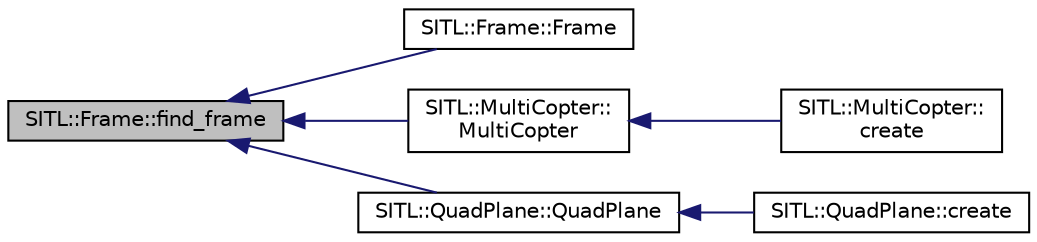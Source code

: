 digraph "SITL::Frame::find_frame"
{
 // INTERACTIVE_SVG=YES
  edge [fontname="Helvetica",fontsize="10",labelfontname="Helvetica",labelfontsize="10"];
  node [fontname="Helvetica",fontsize="10",shape=record];
  rankdir="LR";
  Node1 [label="SITL::Frame::find_frame",height=0.2,width=0.4,color="black", fillcolor="grey75", style="filled", fontcolor="black"];
  Node1 -> Node2 [dir="back",color="midnightblue",fontsize="10",style="solid",fontname="Helvetica"];
  Node2 [label="SITL::Frame::Frame",height=0.2,width=0.4,color="black", fillcolor="white", style="filled",URL="$classSITL_1_1Frame.html#a326ecc99ce3c71ca671585884cb69b7b"];
  Node1 -> Node3 [dir="back",color="midnightblue",fontsize="10",style="solid",fontname="Helvetica"];
  Node3 [label="SITL::MultiCopter::\lMultiCopter",height=0.2,width=0.4,color="black", fillcolor="white", style="filled",URL="$classSITL_1_1MultiCopter.html#a1b3a52d1ac484ae1560e389025b3aaa3"];
  Node3 -> Node4 [dir="back",color="midnightblue",fontsize="10",style="solid",fontname="Helvetica"];
  Node4 [label="SITL::MultiCopter::\lcreate",height=0.2,width=0.4,color="black", fillcolor="white", style="filled",URL="$classSITL_1_1MultiCopter.html#a9f90e1aa754f77fc472e461ec526c5a4"];
  Node1 -> Node5 [dir="back",color="midnightblue",fontsize="10",style="solid",fontname="Helvetica"];
  Node5 [label="SITL::QuadPlane::QuadPlane",height=0.2,width=0.4,color="black", fillcolor="white", style="filled",URL="$classSITL_1_1QuadPlane.html#a7ce13b89d96ad3cda813ef29604e1e76"];
  Node5 -> Node6 [dir="back",color="midnightblue",fontsize="10",style="solid",fontname="Helvetica"];
  Node6 [label="SITL::QuadPlane::create",height=0.2,width=0.4,color="black", fillcolor="white", style="filled",URL="$classSITL_1_1QuadPlane.html#ac95d31438a348850fc7eb983fd702d0a"];
}
